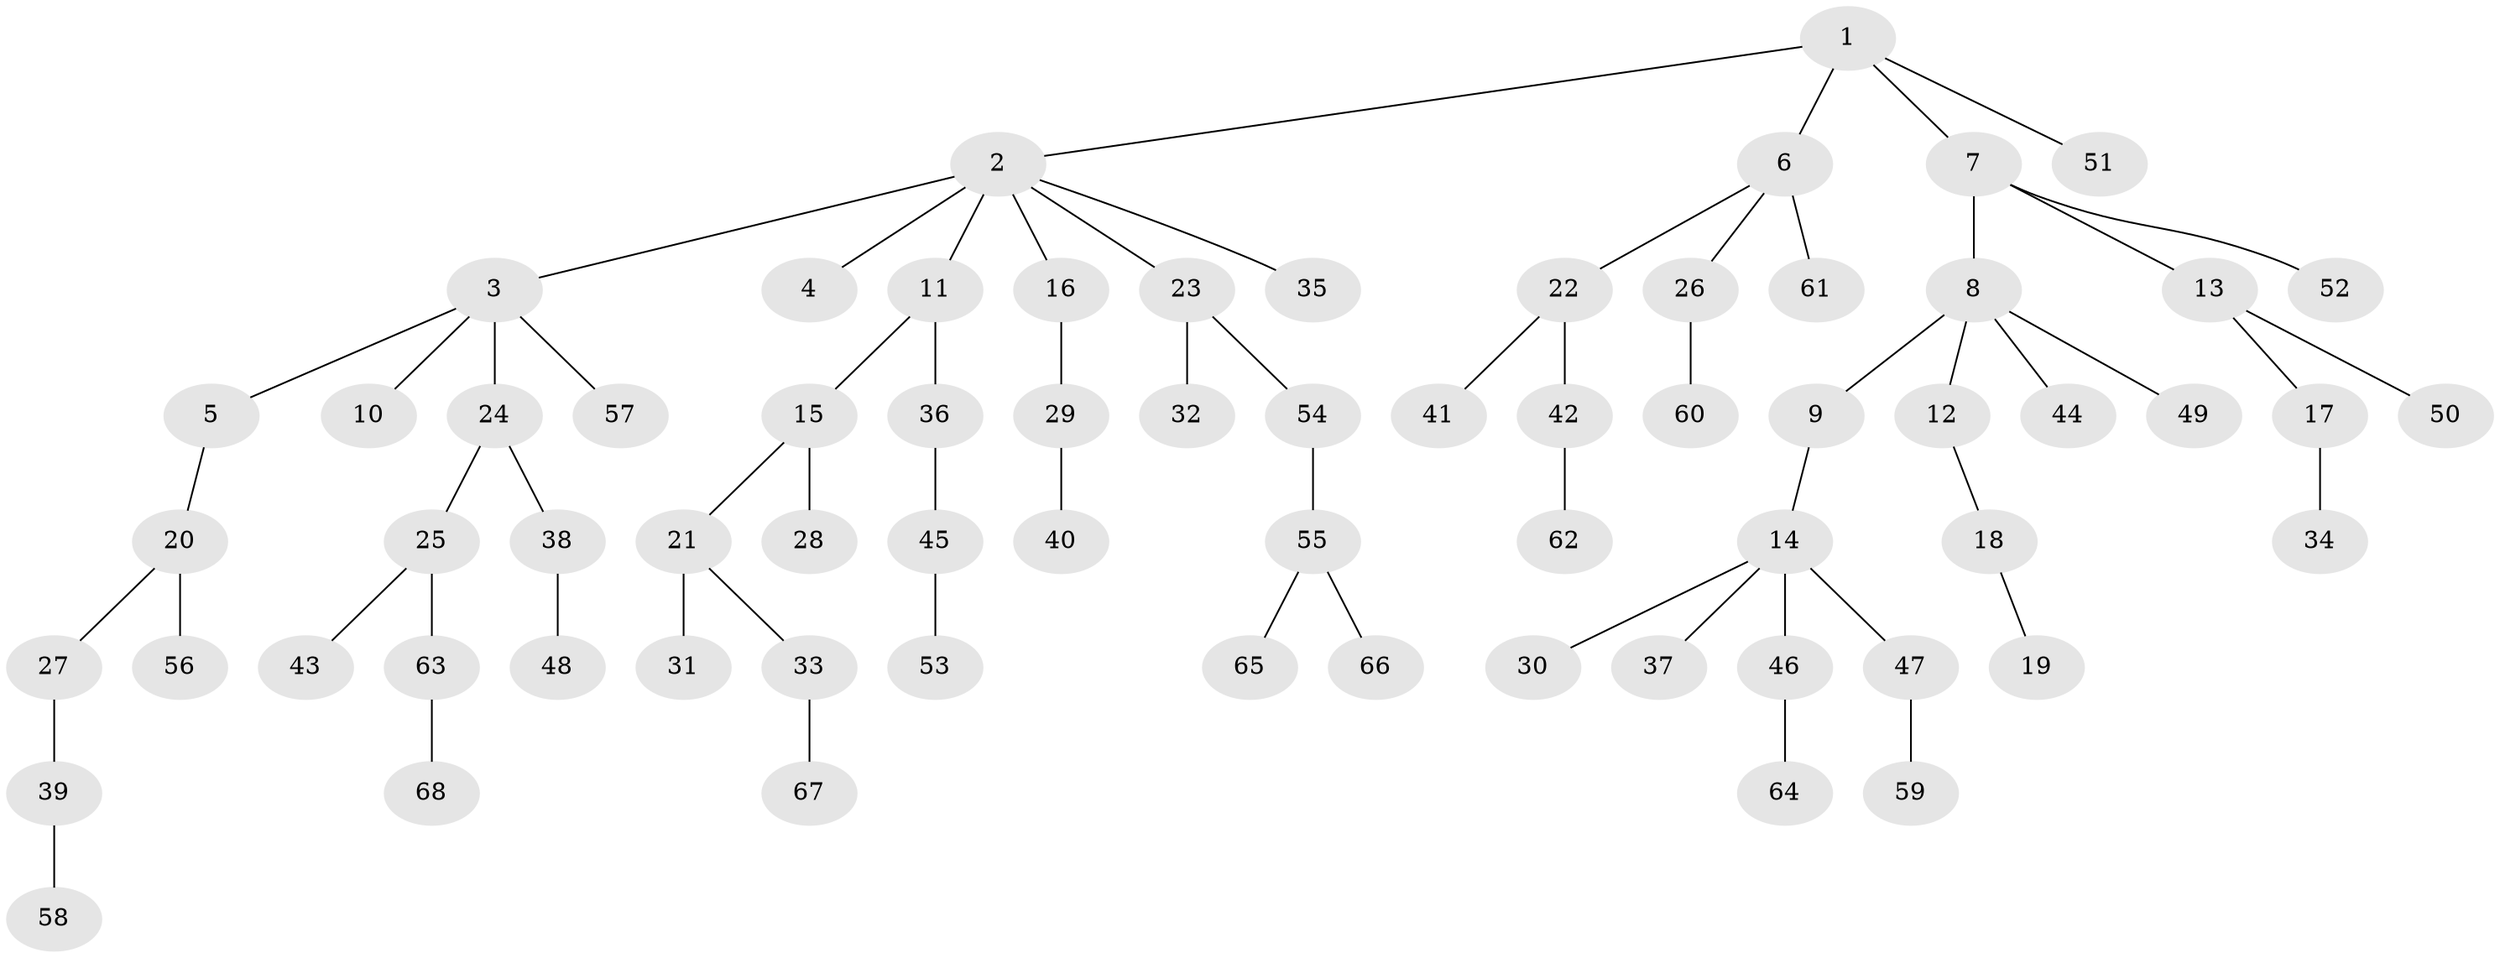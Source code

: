 // original degree distribution, {4: 0.06363636363636363, 7: 0.00909090909090909, 5: 0.03636363636363636, 3: 0.16363636363636364, 2: 0.21818181818181817, 6: 0.00909090909090909, 1: 0.5}
// Generated by graph-tools (version 1.1) at 2025/51/03/04/25 22:51:34]
// undirected, 68 vertices, 67 edges
graph export_dot {
  node [color=gray90,style=filled];
  1;
  2;
  3;
  4;
  5;
  6;
  7;
  8;
  9;
  10;
  11;
  12;
  13;
  14;
  15;
  16;
  17;
  18;
  19;
  20;
  21;
  22;
  23;
  24;
  25;
  26;
  27;
  28;
  29;
  30;
  31;
  32;
  33;
  34;
  35;
  36;
  37;
  38;
  39;
  40;
  41;
  42;
  43;
  44;
  45;
  46;
  47;
  48;
  49;
  50;
  51;
  52;
  53;
  54;
  55;
  56;
  57;
  58;
  59;
  60;
  61;
  62;
  63;
  64;
  65;
  66;
  67;
  68;
  1 -- 2 [weight=1.0];
  1 -- 6 [weight=1.0];
  1 -- 7 [weight=1.0];
  1 -- 51 [weight=1.0];
  2 -- 3 [weight=1.0];
  2 -- 4 [weight=2.0];
  2 -- 11 [weight=1.0];
  2 -- 16 [weight=1.0];
  2 -- 23 [weight=1.0];
  2 -- 35 [weight=1.0];
  3 -- 5 [weight=1.0];
  3 -- 10 [weight=1.0];
  3 -- 24 [weight=1.0];
  3 -- 57 [weight=1.0];
  5 -- 20 [weight=1.0];
  6 -- 22 [weight=1.0];
  6 -- 26 [weight=1.0];
  6 -- 61 [weight=1.0];
  7 -- 8 [weight=1.0];
  7 -- 13 [weight=1.0];
  7 -- 52 [weight=1.0];
  8 -- 9 [weight=1.0];
  8 -- 12 [weight=1.0];
  8 -- 44 [weight=1.0];
  8 -- 49 [weight=1.0];
  9 -- 14 [weight=1.0];
  11 -- 15 [weight=1.0];
  11 -- 36 [weight=1.0];
  12 -- 18 [weight=1.0];
  13 -- 17 [weight=1.0];
  13 -- 50 [weight=1.0];
  14 -- 30 [weight=1.0];
  14 -- 37 [weight=1.0];
  14 -- 46 [weight=1.0];
  14 -- 47 [weight=1.0];
  15 -- 21 [weight=1.0];
  15 -- 28 [weight=1.0];
  16 -- 29 [weight=1.0];
  17 -- 34 [weight=1.0];
  18 -- 19 [weight=1.0];
  20 -- 27 [weight=1.0];
  20 -- 56 [weight=1.0];
  21 -- 31 [weight=1.0];
  21 -- 33 [weight=1.0];
  22 -- 41 [weight=1.0];
  22 -- 42 [weight=1.0];
  23 -- 32 [weight=1.0];
  23 -- 54 [weight=1.0];
  24 -- 25 [weight=1.0];
  24 -- 38 [weight=1.0];
  25 -- 43 [weight=1.0];
  25 -- 63 [weight=1.0];
  26 -- 60 [weight=1.0];
  27 -- 39 [weight=1.0];
  29 -- 40 [weight=1.0];
  33 -- 67 [weight=1.0];
  36 -- 45 [weight=1.0];
  38 -- 48 [weight=1.0];
  39 -- 58 [weight=1.0];
  42 -- 62 [weight=1.0];
  45 -- 53 [weight=1.0];
  46 -- 64 [weight=1.0];
  47 -- 59 [weight=1.0];
  54 -- 55 [weight=1.0];
  55 -- 65 [weight=1.0];
  55 -- 66 [weight=1.0];
  63 -- 68 [weight=1.0];
}
